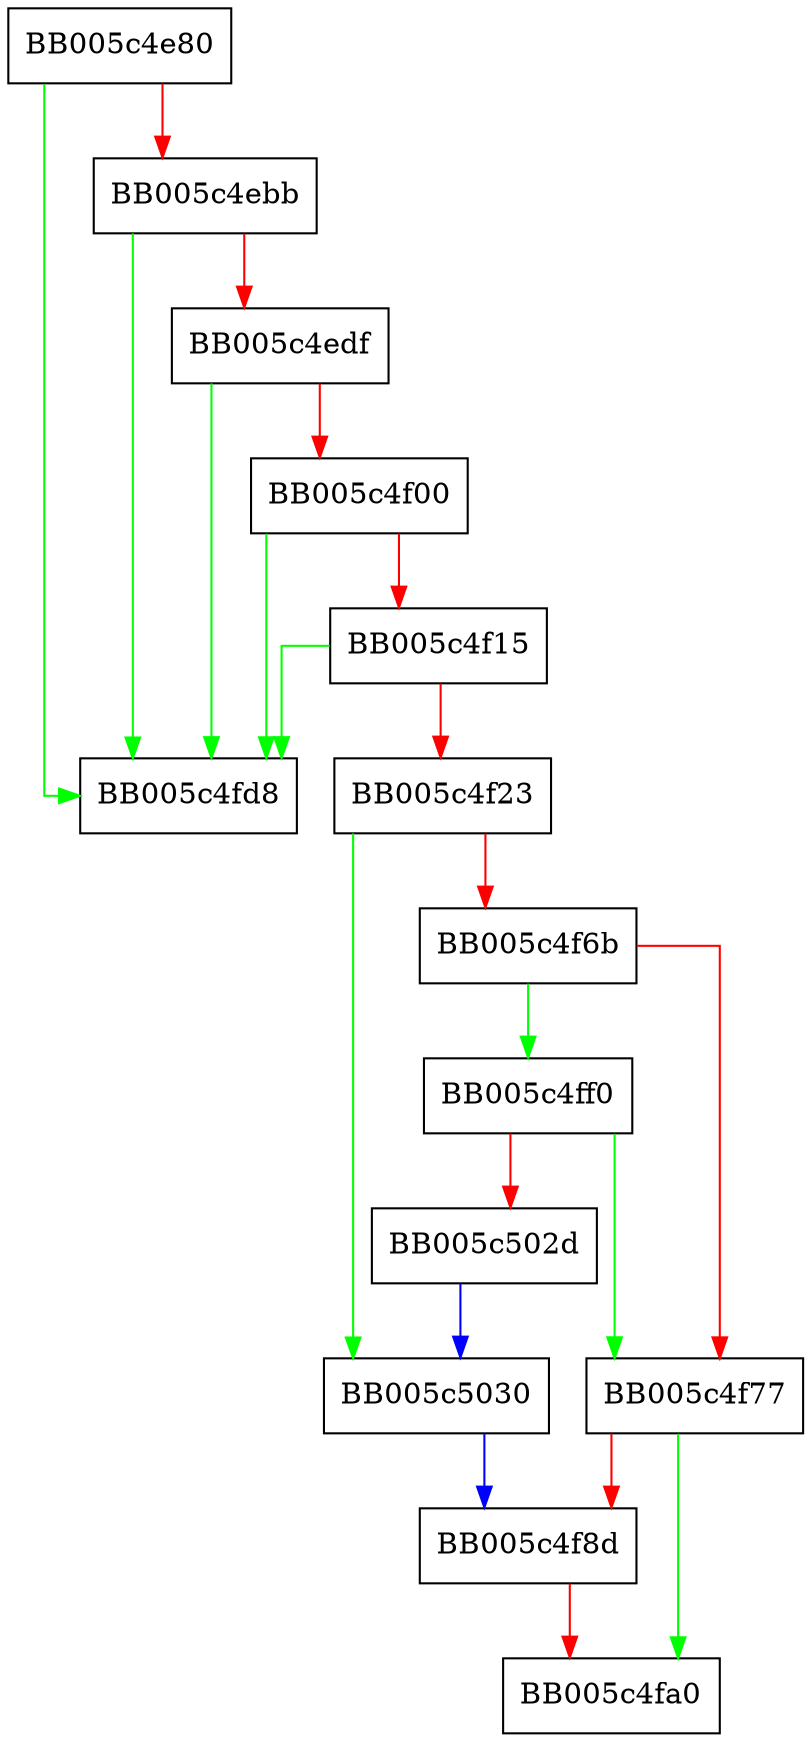 digraph EVP_PKCS82PKEY_ex {
  node [shape="box"];
  graph [splines=ortho];
  BB005c4e80 -> BB005c4fd8 [color="green"];
  BB005c4e80 -> BB005c4ebb [color="red"];
  BB005c4ebb -> BB005c4fd8 [color="green"];
  BB005c4ebb -> BB005c4edf [color="red"];
  BB005c4edf -> BB005c4fd8 [color="green"];
  BB005c4edf -> BB005c4f00 [color="red"];
  BB005c4f00 -> BB005c4fd8 [color="green"];
  BB005c4f00 -> BB005c4f15 [color="red"];
  BB005c4f15 -> BB005c4fd8 [color="green"];
  BB005c4f15 -> BB005c4f23 [color="red"];
  BB005c4f23 -> BB005c5030 [color="green"];
  BB005c4f23 -> BB005c4f6b [color="red"];
  BB005c4f6b -> BB005c4ff0 [color="green"];
  BB005c4f6b -> BB005c4f77 [color="red"];
  BB005c4f77 -> BB005c4fa0 [color="green"];
  BB005c4f77 -> BB005c4f8d [color="red"];
  BB005c4f8d -> BB005c4fa0 [color="red"];
  BB005c4ff0 -> BB005c4f77 [color="green"];
  BB005c4ff0 -> BB005c502d [color="red"];
  BB005c502d -> BB005c5030 [color="blue"];
  BB005c5030 -> BB005c4f8d [color="blue"];
}